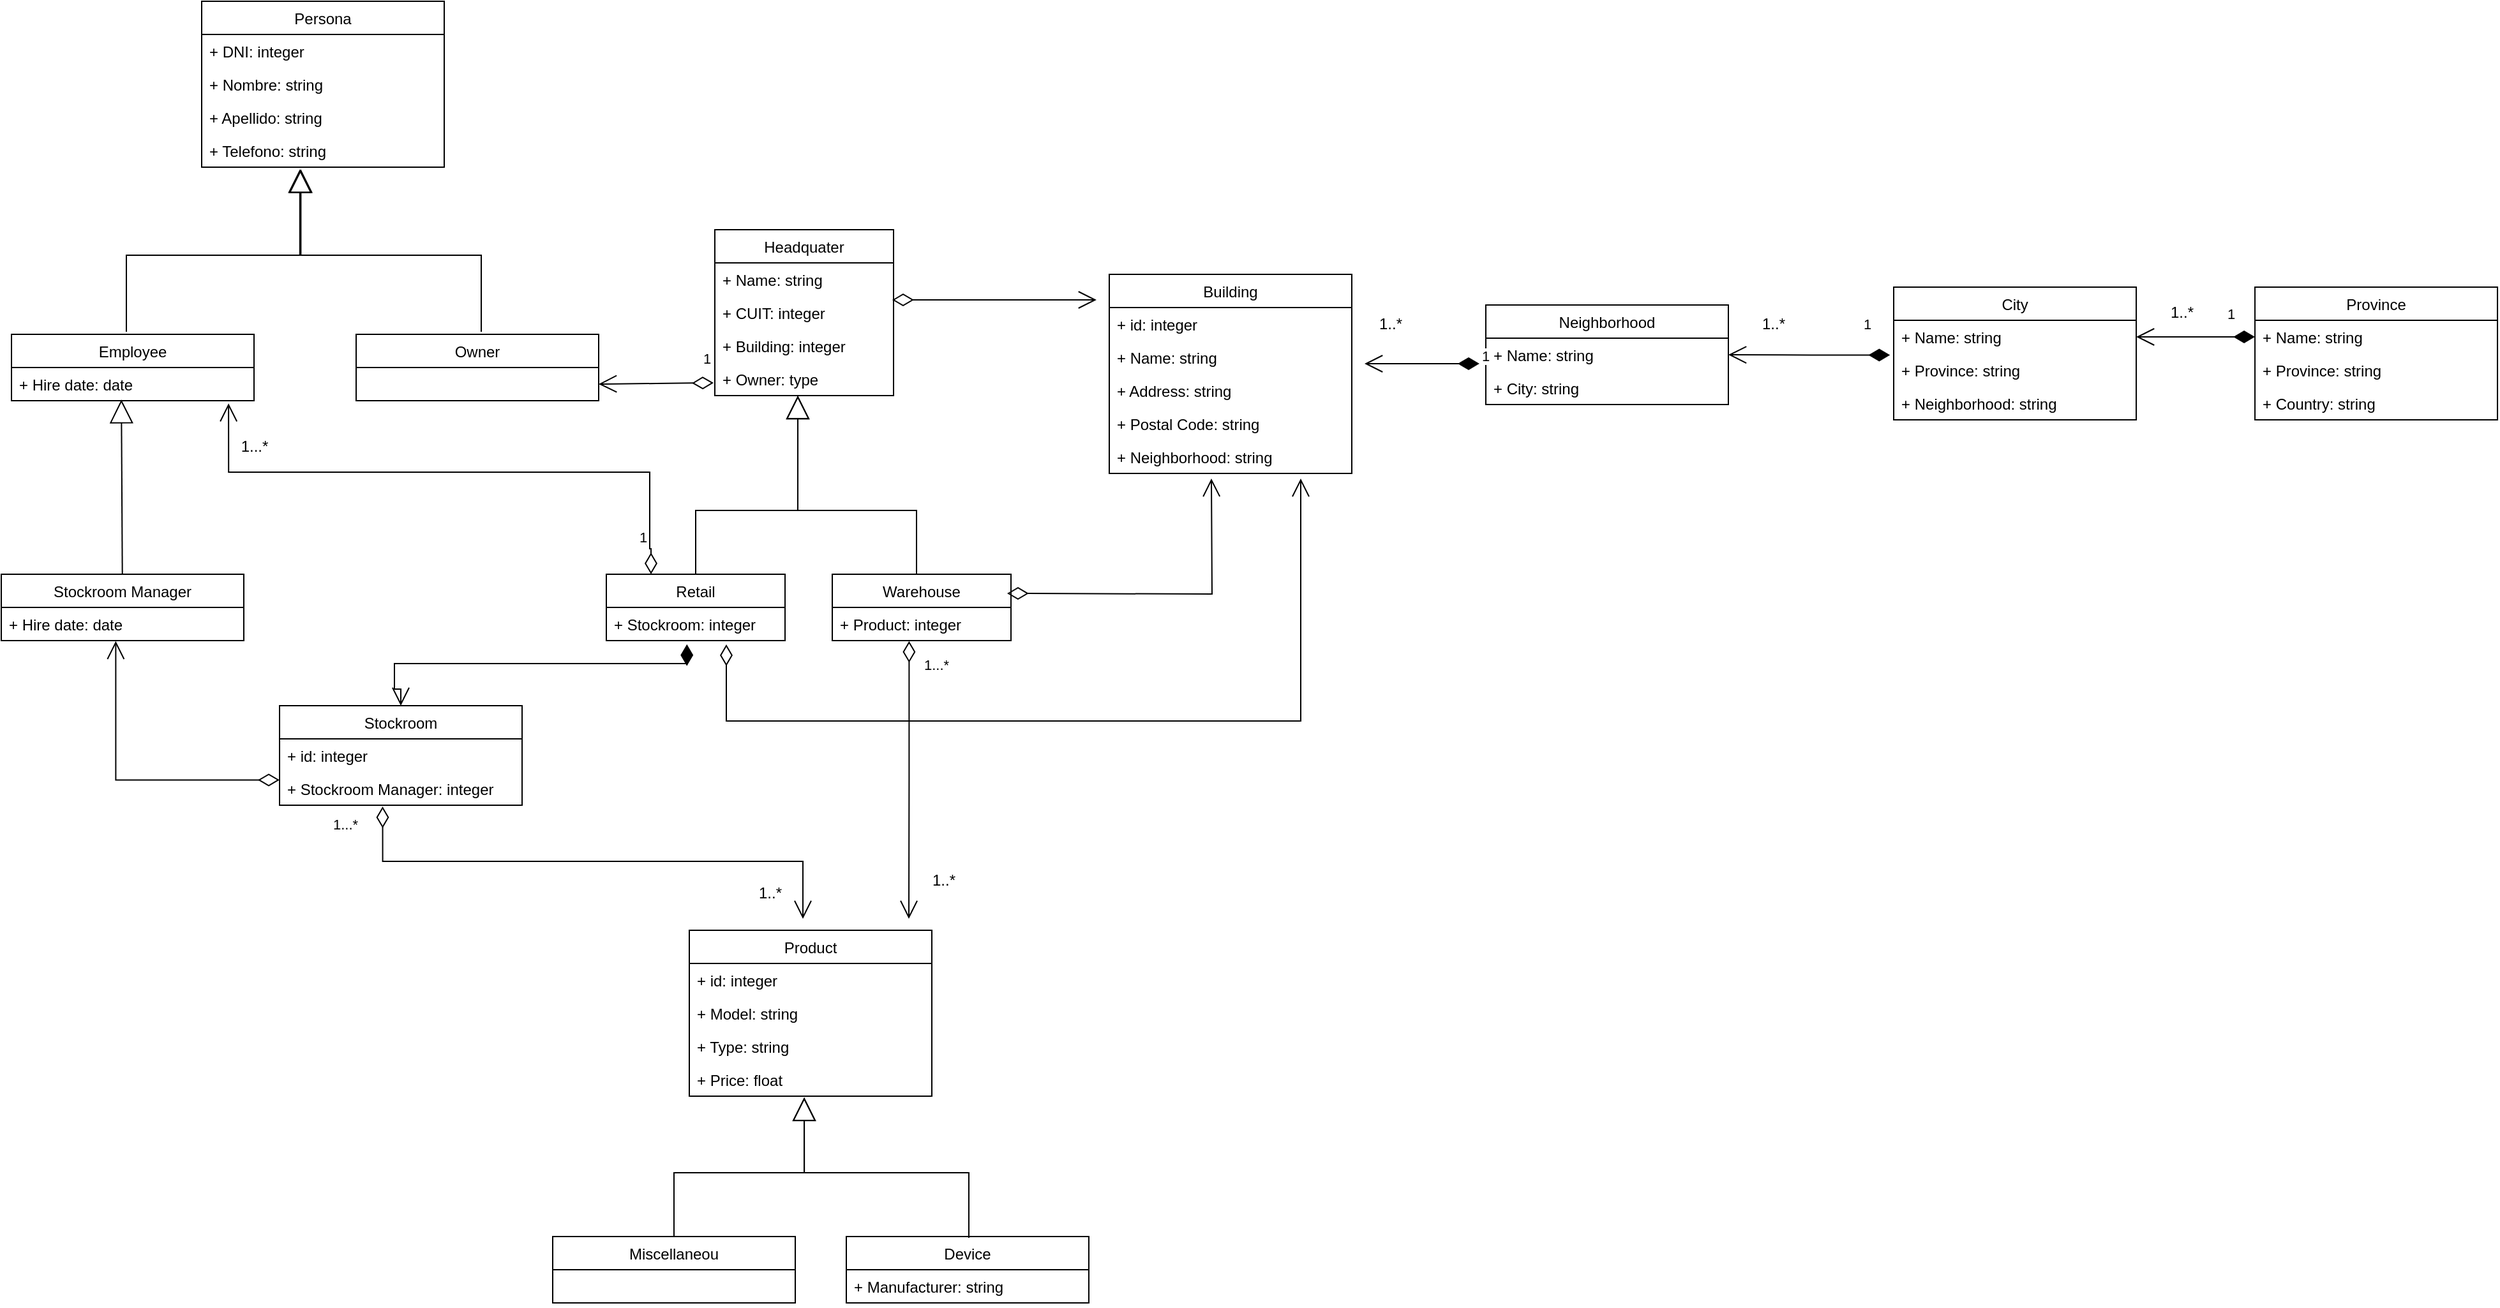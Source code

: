 <mxfile version="20.2.0" type="device"><diagram id="C5RBs43oDa-KdzZeNtuy" name="Page-1"><mxGraphModel dx="2556" dy="2247" grid="1" gridSize="10" guides="1" tooltips="1" connect="1" arrows="1" fold="1" page="1" pageScale="1" pageWidth="827" pageHeight="1169" math="0" shadow="0"><root><mxCell id="WIyWlLk6GJQsqaUBKTNV-0"/><mxCell id="WIyWlLk6GJQsqaUBKTNV-1" parent="WIyWlLk6GJQsqaUBKTNV-0"/><mxCell id="0PK0ICvFkEbnGBf6CsSc-0" value="Headquater" style="swimlane;fontStyle=0;childLayout=stackLayout;horizontal=1;startSize=26;fillColor=none;horizontalStack=0;resizeParent=1;resizeParentMax=0;resizeLast=0;collapsible=1;marginBottom=0;" vertex="1" parent="WIyWlLk6GJQsqaUBKTNV-1"><mxGeometry x="651" y="-925" width="140" height="130" as="geometry"/></mxCell><mxCell id="0PK0ICvFkEbnGBf6CsSc-1" value="+ Name: string" style="text;strokeColor=none;fillColor=none;align=left;verticalAlign=top;spacingLeft=4;spacingRight=4;overflow=hidden;rotatable=0;points=[[0,0.5],[1,0.5]];portConstraint=eastwest;" vertex="1" parent="0PK0ICvFkEbnGBf6CsSc-0"><mxGeometry y="26" width="140" height="26" as="geometry"/></mxCell><mxCell id="0PK0ICvFkEbnGBf6CsSc-2" value="+ CUIT: integer" style="text;strokeColor=none;fillColor=none;align=left;verticalAlign=top;spacingLeft=4;spacingRight=4;overflow=hidden;rotatable=0;points=[[0,0.5],[1,0.5]];portConstraint=eastwest;" vertex="1" parent="0PK0ICvFkEbnGBf6CsSc-0"><mxGeometry y="52" width="140" height="26" as="geometry"/></mxCell><mxCell id="0PK0ICvFkEbnGBf6CsSc-3" value="+ Building: integer" style="text;strokeColor=none;fillColor=none;align=left;verticalAlign=top;spacingLeft=4;spacingRight=4;overflow=hidden;rotatable=0;points=[[0,0.5],[1,0.5]];portConstraint=eastwest;" vertex="1" parent="0PK0ICvFkEbnGBf6CsSc-0"><mxGeometry y="78" width="140" height="26" as="geometry"/></mxCell><mxCell id="0PK0ICvFkEbnGBf6CsSc-4" value="+ Owner: type" style="text;strokeColor=none;fillColor=none;align=left;verticalAlign=top;spacingLeft=4;spacingRight=4;overflow=hidden;rotatable=0;points=[[0,0.5],[1,0.5]];portConstraint=eastwest;" vertex="1" parent="0PK0ICvFkEbnGBf6CsSc-0"><mxGeometry y="104" width="140" height="26" as="geometry"/></mxCell><mxCell id="0PK0ICvFkEbnGBf6CsSc-5" value="Retail" style="swimlane;fontStyle=0;childLayout=stackLayout;horizontal=1;startSize=26;fillColor=none;horizontalStack=0;resizeParent=1;resizeParentMax=0;resizeLast=0;collapsible=1;marginBottom=0;" vertex="1" parent="WIyWlLk6GJQsqaUBKTNV-1"><mxGeometry x="566" y="-655" width="140" height="52" as="geometry"/></mxCell><mxCell id="0PK0ICvFkEbnGBf6CsSc-14" value="+ Stockroom: integer" style="text;strokeColor=none;fillColor=none;align=left;verticalAlign=top;spacingLeft=4;spacingRight=4;overflow=hidden;rotatable=0;points=[[0,0.5],[1,0.5]];portConstraint=eastwest;" vertex="1" parent="0PK0ICvFkEbnGBf6CsSc-5"><mxGeometry y="26" width="140" height="26" as="geometry"/></mxCell><mxCell id="0PK0ICvFkEbnGBf6CsSc-11" value="Stockroom" style="swimlane;fontStyle=0;childLayout=stackLayout;horizontal=1;startSize=26;fillColor=none;horizontalStack=0;resizeParent=1;resizeParentMax=0;resizeLast=0;collapsible=1;marginBottom=0;" vertex="1" parent="WIyWlLk6GJQsqaUBKTNV-1"><mxGeometry x="310" y="-552" width="190" height="78" as="geometry"/></mxCell><mxCell id="0PK0ICvFkEbnGBf6CsSc-12" value="+ id: integer" style="text;strokeColor=none;fillColor=none;align=left;verticalAlign=top;spacingLeft=4;spacingRight=4;overflow=hidden;rotatable=0;points=[[0,0.5],[1,0.5]];portConstraint=eastwest;" vertex="1" parent="0PK0ICvFkEbnGBf6CsSc-11"><mxGeometry y="26" width="190" height="26" as="geometry"/></mxCell><mxCell id="0PK0ICvFkEbnGBf6CsSc-13" value="+ Stockroom Manager: integer" style="text;strokeColor=none;fillColor=none;align=left;verticalAlign=top;spacingLeft=4;spacingRight=4;overflow=hidden;rotatable=0;points=[[0,0.5],[1,0.5]];portConstraint=eastwest;" vertex="1" parent="0PK0ICvFkEbnGBf6CsSc-11"><mxGeometry y="52" width="190" height="26" as="geometry"/></mxCell><mxCell id="0PK0ICvFkEbnGBf6CsSc-15" value="Persona" style="swimlane;fontStyle=0;childLayout=stackLayout;horizontal=1;startSize=26;fillColor=none;horizontalStack=0;resizeParent=1;resizeParentMax=0;resizeLast=0;collapsible=1;marginBottom=0;" vertex="1" parent="WIyWlLk6GJQsqaUBKTNV-1"><mxGeometry x="249" y="-1104" width="190" height="130" as="geometry"/></mxCell><mxCell id="0PK0ICvFkEbnGBf6CsSc-16" value="+ DNI: integer" style="text;strokeColor=none;fillColor=none;align=left;verticalAlign=top;spacingLeft=4;spacingRight=4;overflow=hidden;rotatable=0;points=[[0,0.5],[1,0.5]];portConstraint=eastwest;" vertex="1" parent="0PK0ICvFkEbnGBf6CsSc-15"><mxGeometry y="26" width="190" height="26" as="geometry"/></mxCell><mxCell id="0PK0ICvFkEbnGBf6CsSc-17" value="+ Nombre: string" style="text;strokeColor=none;fillColor=none;align=left;verticalAlign=top;spacingLeft=4;spacingRight=4;overflow=hidden;rotatable=0;points=[[0,0.5],[1,0.5]];portConstraint=eastwest;" vertex="1" parent="0PK0ICvFkEbnGBf6CsSc-15"><mxGeometry y="52" width="190" height="26" as="geometry"/></mxCell><mxCell id="0PK0ICvFkEbnGBf6CsSc-18" value="+ Apellido: string" style="text;strokeColor=none;fillColor=none;align=left;verticalAlign=top;spacingLeft=4;spacingRight=4;overflow=hidden;rotatable=0;points=[[0,0.5],[1,0.5]];portConstraint=eastwest;" vertex="1" parent="0PK0ICvFkEbnGBf6CsSc-15"><mxGeometry y="78" width="190" height="26" as="geometry"/></mxCell><mxCell id="0PK0ICvFkEbnGBf6CsSc-19" value="+ Telefono: string" style="text;strokeColor=none;fillColor=none;align=left;verticalAlign=top;spacingLeft=4;spacingRight=4;overflow=hidden;rotatable=0;points=[[0,0.5],[1,0.5]];portConstraint=eastwest;" vertex="1" parent="0PK0ICvFkEbnGBf6CsSc-15"><mxGeometry y="104" width="190" height="26" as="geometry"/></mxCell><mxCell id="0PK0ICvFkEbnGBf6CsSc-20" value="Product" style="swimlane;fontStyle=0;childLayout=stackLayout;horizontal=1;startSize=26;fillColor=none;horizontalStack=0;resizeParent=1;resizeParentMax=0;resizeLast=0;collapsible=1;marginBottom=0;" vertex="1" parent="WIyWlLk6GJQsqaUBKTNV-1"><mxGeometry x="631" y="-376" width="190" height="130" as="geometry"/></mxCell><mxCell id="0PK0ICvFkEbnGBf6CsSc-21" value="+ id: integer" style="text;strokeColor=none;fillColor=none;align=left;verticalAlign=top;spacingLeft=4;spacingRight=4;overflow=hidden;rotatable=0;points=[[0,0.5],[1,0.5]];portConstraint=eastwest;" vertex="1" parent="0PK0ICvFkEbnGBf6CsSc-20"><mxGeometry y="26" width="190" height="26" as="geometry"/></mxCell><mxCell id="0PK0ICvFkEbnGBf6CsSc-53" value="+ Model: string" style="text;strokeColor=none;fillColor=none;align=left;verticalAlign=top;spacingLeft=4;spacingRight=4;overflow=hidden;rotatable=0;points=[[0,0.5],[1,0.5]];portConstraint=eastwest;" vertex="1" parent="0PK0ICvFkEbnGBf6CsSc-20"><mxGeometry y="52" width="190" height="26" as="geometry"/></mxCell><mxCell id="0PK0ICvFkEbnGBf6CsSc-66" value="+ Type: string" style="text;strokeColor=none;fillColor=none;align=left;verticalAlign=top;spacingLeft=4;spacingRight=4;overflow=hidden;rotatable=0;points=[[0,0.5],[1,0.5]];portConstraint=eastwest;" vertex="1" parent="0PK0ICvFkEbnGBf6CsSc-20"><mxGeometry y="78" width="190" height="26" as="geometry"/></mxCell><mxCell id="0PK0ICvFkEbnGBf6CsSc-65" value="+ Price: float" style="text;strokeColor=none;fillColor=none;align=left;verticalAlign=top;spacingLeft=4;spacingRight=4;overflow=hidden;rotatable=0;points=[[0,0.5],[1,0.5]];portConstraint=eastwest;" vertex="1" parent="0PK0ICvFkEbnGBf6CsSc-20"><mxGeometry y="104" width="190" height="26" as="geometry"/></mxCell><mxCell id="0PK0ICvFkEbnGBf6CsSc-23" value="Owner" style="swimlane;fontStyle=0;childLayout=stackLayout;horizontal=1;startSize=26;fillColor=none;horizontalStack=0;resizeParent=1;resizeParentMax=0;resizeLast=0;collapsible=1;marginBottom=0;" vertex="1" parent="WIyWlLk6GJQsqaUBKTNV-1"><mxGeometry x="370" y="-843" width="190" height="52" as="geometry"/></mxCell><mxCell id="0PK0ICvFkEbnGBf6CsSc-28" value="Employee" style="swimlane;fontStyle=0;childLayout=stackLayout;horizontal=1;startSize=26;fillColor=none;horizontalStack=0;resizeParent=1;resizeParentMax=0;resizeLast=0;collapsible=1;marginBottom=0;" vertex="1" parent="WIyWlLk6GJQsqaUBKTNV-1"><mxGeometry x="100" y="-843" width="190" height="52" as="geometry"/></mxCell><mxCell id="0PK0ICvFkEbnGBf6CsSc-32" value="+ Hire date: date" style="text;strokeColor=none;fillColor=none;align=left;verticalAlign=top;spacingLeft=4;spacingRight=4;overflow=hidden;rotatable=0;points=[[0,0.5],[1,0.5]];portConstraint=eastwest;" vertex="1" parent="0PK0ICvFkEbnGBf6CsSc-28"><mxGeometry y="26" width="190" height="26" as="geometry"/></mxCell><mxCell id="0PK0ICvFkEbnGBf6CsSc-33" value="Building" style="swimlane;fontStyle=0;childLayout=stackLayout;horizontal=1;startSize=26;fillColor=none;horizontalStack=0;resizeParent=1;resizeParentMax=0;resizeLast=0;collapsible=1;marginBottom=0;" vertex="1" parent="WIyWlLk6GJQsqaUBKTNV-1"><mxGeometry x="960" y="-890" width="190" height="156" as="geometry"/></mxCell><mxCell id="0PK0ICvFkEbnGBf6CsSc-34" value="+ id: integer" style="text;strokeColor=none;fillColor=none;align=left;verticalAlign=top;spacingLeft=4;spacingRight=4;overflow=hidden;rotatable=0;points=[[0,0.5],[1,0.5]];portConstraint=eastwest;" vertex="1" parent="0PK0ICvFkEbnGBf6CsSc-33"><mxGeometry y="26" width="190" height="26" as="geometry"/></mxCell><mxCell id="0PK0ICvFkEbnGBf6CsSc-58" value="+ Name: string" style="text;strokeColor=none;fillColor=none;align=left;verticalAlign=top;spacingLeft=4;spacingRight=4;overflow=hidden;rotatable=0;points=[[0,0.5],[1,0.5]];portConstraint=eastwest;" vertex="1" parent="0PK0ICvFkEbnGBf6CsSc-33"><mxGeometry y="52" width="190" height="26" as="geometry"/></mxCell><mxCell id="0PK0ICvFkEbnGBf6CsSc-35" value="+ Address: string" style="text;strokeColor=none;fillColor=none;align=left;verticalAlign=top;spacingLeft=4;spacingRight=4;overflow=hidden;rotatable=0;points=[[0,0.5],[1,0.5]];portConstraint=eastwest;" vertex="1" parent="0PK0ICvFkEbnGBf6CsSc-33"><mxGeometry y="78" width="190" height="26" as="geometry"/></mxCell><mxCell id="0PK0ICvFkEbnGBf6CsSc-63" value="+ Postal Code: string" style="text;strokeColor=none;fillColor=none;align=left;verticalAlign=top;spacingLeft=4;spacingRight=4;overflow=hidden;rotatable=0;points=[[0,0.5],[1,0.5]];portConstraint=eastwest;" vertex="1" parent="0PK0ICvFkEbnGBf6CsSc-33"><mxGeometry y="104" width="190" height="26" as="geometry"/></mxCell><mxCell id="0PK0ICvFkEbnGBf6CsSc-36" value="+ Neighborhood: string" style="text;strokeColor=none;fillColor=none;align=left;verticalAlign=top;spacingLeft=4;spacingRight=4;overflow=hidden;rotatable=0;points=[[0,0.5],[1,0.5]];portConstraint=eastwest;" vertex="1" parent="0PK0ICvFkEbnGBf6CsSc-33"><mxGeometry y="130" width="190" height="26" as="geometry"/></mxCell><mxCell id="0PK0ICvFkEbnGBf6CsSc-37" value="Stockroom Manager" style="swimlane;fontStyle=0;childLayout=stackLayout;horizontal=1;startSize=26;fillColor=none;horizontalStack=0;resizeParent=1;resizeParentMax=0;resizeLast=0;collapsible=1;marginBottom=0;" vertex="1" parent="WIyWlLk6GJQsqaUBKTNV-1"><mxGeometry x="92" y="-655" width="190" height="52" as="geometry"/></mxCell><mxCell id="0PK0ICvFkEbnGBf6CsSc-64" value="+ Hire date: date" style="text;strokeColor=none;fillColor=none;align=left;verticalAlign=top;spacingLeft=4;spacingRight=4;overflow=hidden;rotatable=0;points=[[0,0.5],[1,0.5]];portConstraint=eastwest;" vertex="1" parent="0PK0ICvFkEbnGBf6CsSc-37"><mxGeometry y="26" width="190" height="26" as="geometry"/></mxCell><mxCell id="0PK0ICvFkEbnGBf6CsSc-44" value="Device" style="swimlane;fontStyle=0;childLayout=stackLayout;horizontal=1;startSize=26;fillColor=none;horizontalStack=0;resizeParent=1;resizeParentMax=0;resizeLast=0;collapsible=1;marginBottom=0;" vertex="1" parent="WIyWlLk6GJQsqaUBKTNV-1"><mxGeometry x="754" y="-136" width="190" height="52" as="geometry"/></mxCell><mxCell id="0PK0ICvFkEbnGBf6CsSc-47" value="+ Manufacturer: string" style="text;strokeColor=none;fillColor=none;align=left;verticalAlign=top;spacingLeft=4;spacingRight=4;overflow=hidden;rotatable=0;points=[[0,0.5],[1,0.5]];portConstraint=eastwest;" vertex="1" parent="0PK0ICvFkEbnGBf6CsSc-44"><mxGeometry y="26" width="190" height="26" as="geometry"/></mxCell><mxCell id="0PK0ICvFkEbnGBf6CsSc-49" value="Miscellaneou" style="swimlane;fontStyle=0;childLayout=stackLayout;horizontal=1;startSize=26;fillColor=none;horizontalStack=0;resizeParent=1;resizeParentMax=0;resizeLast=0;collapsible=1;marginBottom=0;" vertex="1" parent="WIyWlLk6GJQsqaUBKTNV-1"><mxGeometry x="524" y="-136" width="190" height="52" as="geometry"/></mxCell><mxCell id="0PK0ICvFkEbnGBf6CsSc-54" value="City" style="swimlane;fontStyle=0;childLayout=stackLayout;horizontal=1;startSize=26;fillColor=none;horizontalStack=0;resizeParent=1;resizeParentMax=0;resizeLast=0;collapsible=1;marginBottom=0;" vertex="1" parent="WIyWlLk6GJQsqaUBKTNV-1"><mxGeometry x="1574.53" y="-880" width="190" height="104" as="geometry"/></mxCell><mxCell id="0PK0ICvFkEbnGBf6CsSc-55" value="+ Name: string" style="text;strokeColor=none;fillColor=none;align=left;verticalAlign=top;spacingLeft=4;spacingRight=4;overflow=hidden;rotatable=0;points=[[0,0.5],[1,0.5]];portConstraint=eastwest;" vertex="1" parent="0PK0ICvFkEbnGBf6CsSc-54"><mxGeometry y="26" width="190" height="26" as="geometry"/></mxCell><mxCell id="0PK0ICvFkEbnGBf6CsSc-57" value="+ Province: string" style="text;strokeColor=none;fillColor=none;align=left;verticalAlign=top;spacingLeft=4;spacingRight=4;overflow=hidden;rotatable=0;points=[[0,0.5],[1,0.5]];portConstraint=eastwest;" vertex="1" parent="0PK0ICvFkEbnGBf6CsSc-54"><mxGeometry y="52" width="190" height="26" as="geometry"/></mxCell><mxCell id="0PK0ICvFkEbnGBf6CsSc-99" value="+ Neighborhood: string" style="text;strokeColor=none;fillColor=none;align=left;verticalAlign=top;spacingLeft=4;spacingRight=4;overflow=hidden;rotatable=0;points=[[0,0.5],[1,0.5]];portConstraint=eastwest;" vertex="1" parent="0PK0ICvFkEbnGBf6CsSc-54"><mxGeometry y="78" width="190" height="26" as="geometry"/></mxCell><mxCell id="0PK0ICvFkEbnGBf6CsSc-59" value="Province" style="swimlane;fontStyle=0;childLayout=stackLayout;horizontal=1;startSize=26;fillColor=none;horizontalStack=0;resizeParent=1;resizeParentMax=0;resizeLast=0;collapsible=1;marginBottom=0;" vertex="1" parent="WIyWlLk6GJQsqaUBKTNV-1"><mxGeometry x="1857.53" y="-880" width="190" height="104" as="geometry"/></mxCell><mxCell id="0PK0ICvFkEbnGBf6CsSc-60" value="+ Name: string" style="text;strokeColor=none;fillColor=none;align=left;verticalAlign=top;spacingLeft=4;spacingRight=4;overflow=hidden;rotatable=0;points=[[0,0.5],[1,0.5]];portConstraint=eastwest;" vertex="1" parent="0PK0ICvFkEbnGBf6CsSc-59"><mxGeometry y="26" width="190" height="26" as="geometry"/></mxCell><mxCell id="0PK0ICvFkEbnGBf6CsSc-61" value="+ Province: string" style="text;strokeColor=none;fillColor=none;align=left;verticalAlign=top;spacingLeft=4;spacingRight=4;overflow=hidden;rotatable=0;points=[[0,0.5],[1,0.5]];portConstraint=eastwest;" vertex="1" parent="0PK0ICvFkEbnGBf6CsSc-59"><mxGeometry y="52" width="190" height="26" as="geometry"/></mxCell><mxCell id="0PK0ICvFkEbnGBf6CsSc-62" value="+ Country: string" style="text;strokeColor=none;fillColor=none;align=left;verticalAlign=top;spacingLeft=4;spacingRight=4;overflow=hidden;rotatable=0;points=[[0,0.5],[1,0.5]];portConstraint=eastwest;" vertex="1" parent="0PK0ICvFkEbnGBf6CsSc-59"><mxGeometry y="78" width="190" height="26" as="geometry"/></mxCell><mxCell id="0PK0ICvFkEbnGBf6CsSc-67" value="" style="endArrow=block;endSize=16;endFill=0;html=1;rounded=0;exitX=0.5;exitY=0;exitDx=0;exitDy=0;edgeStyle=orthogonalEdgeStyle;" edge="1" parent="WIyWlLk6GJQsqaUBKTNV-1" source="0PK0ICvFkEbnGBf6CsSc-5"><mxGeometry width="160" relative="1" as="geometry"><mxPoint x="729" y="-678" as="sourcePoint"/><mxPoint x="716" y="-795" as="targetPoint"/><Array as="points"><mxPoint x="636" y="-705"/><mxPoint x="716" y="-705"/></Array></mxGeometry></mxCell><mxCell id="0PK0ICvFkEbnGBf6CsSc-68" value="Warehouse" style="swimlane;fontStyle=0;childLayout=stackLayout;horizontal=1;startSize=26;fillColor=none;horizontalStack=0;resizeParent=1;resizeParentMax=0;resizeLast=0;collapsible=1;marginBottom=0;" vertex="1" parent="WIyWlLk6GJQsqaUBKTNV-1"><mxGeometry x="743" y="-655" width="140" height="52" as="geometry"/></mxCell><mxCell id="0PK0ICvFkEbnGBf6CsSc-69" value="+ Product: integer" style="text;strokeColor=none;fillColor=none;align=left;verticalAlign=top;spacingLeft=4;spacingRight=4;overflow=hidden;rotatable=0;points=[[0,0.5],[1,0.5]];portConstraint=eastwest;" vertex="1" parent="0PK0ICvFkEbnGBf6CsSc-68"><mxGeometry y="26" width="140" height="26" as="geometry"/></mxCell><mxCell id="0PK0ICvFkEbnGBf6CsSc-71" value="" style="endArrow=block;endSize=16;endFill=0;html=1;rounded=0;entryX=0.409;entryY=1.061;entryDx=0;entryDy=0;entryPerimeter=0;edgeStyle=orthogonalEdgeStyle;" edge="1" parent="WIyWlLk6GJQsqaUBKTNV-1" target="0PK0ICvFkEbnGBf6CsSc-19"><mxGeometry width="160" relative="1" as="geometry"><mxPoint x="190" y="-845" as="sourcePoint"/><mxPoint x="530" y="-885" as="targetPoint"/><Array as="points"><mxPoint x="190" y="-905"/><mxPoint x="327" y="-905"/></Array></mxGeometry></mxCell><mxCell id="0PK0ICvFkEbnGBf6CsSc-73" value="" style="endArrow=block;endSize=16;endFill=0;html=1;rounded=0;entryX=0.389;entryY=1.061;entryDx=0;entryDy=0;entryPerimeter=0;edgeStyle=orthogonalEdgeStyle;" edge="1" parent="WIyWlLk6GJQsqaUBKTNV-1"><mxGeometry width="160" relative="1" as="geometry"><mxPoint x="468" y="-845" as="sourcePoint"/><mxPoint x="325.91" y="-972.414" as="targetPoint"/><Array as="points"><mxPoint x="468" y="-905"/><mxPoint x="326" y="-905"/></Array></mxGeometry></mxCell><mxCell id="0PK0ICvFkEbnGBf6CsSc-74" value="" style="endArrow=block;endSize=16;endFill=0;html=1;rounded=0;edgeStyle=orthogonalEdgeStyle;" edge="1" parent="WIyWlLk6GJQsqaUBKTNV-1"><mxGeometry x="0.058" y="5" width="160" relative="1" as="geometry"><mxPoint x="809" y="-655" as="sourcePoint"/><mxPoint x="716.037" y="-795" as="targetPoint"/><Array as="points"><mxPoint x="809" y="-705"/><mxPoint x="716" y="-705"/></Array><mxPoint as="offset"/></mxGeometry></mxCell><mxCell id="0PK0ICvFkEbnGBf6CsSc-75" value="" style="endArrow=block;endSize=16;endFill=0;html=1;rounded=0;entryX=0.453;entryY=0.968;entryDx=0;entryDy=0;entryPerimeter=0;" edge="1" parent="WIyWlLk6GJQsqaUBKTNV-1" source="0PK0ICvFkEbnGBf6CsSc-37" target="0PK0ICvFkEbnGBf6CsSc-32"><mxGeometry width="160" relative="1" as="geometry"><mxPoint x="160" y="-695" as="sourcePoint"/><mxPoint x="320" y="-695" as="targetPoint"/></mxGeometry></mxCell><mxCell id="0PK0ICvFkEbnGBf6CsSc-76" value="" style="endArrow=block;endSize=16;endFill=0;html=1;rounded=0;entryX=0.474;entryY=1.032;entryDx=0;entryDy=0;entryPerimeter=0;exitX=0.5;exitY=0;exitDx=0;exitDy=0;edgeStyle=orthogonalEdgeStyle;" edge="1" parent="WIyWlLk6GJQsqaUBKTNV-1" source="0PK0ICvFkEbnGBf6CsSc-49" target="0PK0ICvFkEbnGBf6CsSc-65"><mxGeometry width="160" relative="1" as="geometry"><mxPoint x="564" y="24" as="sourcePoint"/><mxPoint x="724" y="24" as="targetPoint"/><Array as="points"><mxPoint x="619" y="-186"/><mxPoint x="721" y="-186"/></Array></mxGeometry></mxCell><mxCell id="0PK0ICvFkEbnGBf6CsSc-77" value="" style="endArrow=block;endSize=16;endFill=0;html=1;rounded=0;exitX=0.5;exitY=0;exitDx=0;exitDy=0;edgeStyle=orthogonalEdgeStyle;" edge="1" parent="WIyWlLk6GJQsqaUBKTNV-1"><mxGeometry width="160" relative="1" as="geometry"><mxPoint x="850" y="-135" as="sourcePoint"/><mxPoint x="721" y="-245" as="targetPoint"/><Array as="points"><mxPoint x="850" y="-186"/><mxPoint x="721" y="-186"/></Array></mxGeometry></mxCell><mxCell id="0PK0ICvFkEbnGBf6CsSc-78" value="1" style="endArrow=open;html=1;endSize=12;startArrow=diamondThin;startSize=14;startFill=0;edgeStyle=orthogonalEdgeStyle;align=left;verticalAlign=bottom;rounded=0;entryX=1;entryY=0.75;entryDx=0;entryDy=0;" edge="1" parent="WIyWlLk6GJQsqaUBKTNV-1" target="0PK0ICvFkEbnGBf6CsSc-23"><mxGeometry x="-0.78" y="-10" relative="1" as="geometry"><mxPoint x="650" y="-805" as="sourcePoint"/><mxPoint x="660" y="-905" as="targetPoint"/><mxPoint as="offset"/></mxGeometry></mxCell><mxCell id="0PK0ICvFkEbnGBf6CsSc-79" value="1" style="endArrow=open;html=1;endSize=12;startArrow=diamondThin;startSize=14;startFill=0;edgeStyle=orthogonalEdgeStyle;align=left;verticalAlign=bottom;rounded=0;exitX=0.25;exitY=0;exitDx=0;exitDy=0;entryX=0.895;entryY=1.082;entryDx=0;entryDy=0;entryPerimeter=0;" edge="1" parent="WIyWlLk6GJQsqaUBKTNV-1" source="0PK0ICvFkEbnGBf6CsSc-5" target="0PK0ICvFkEbnGBf6CsSc-32"><mxGeometry x="-0.907" y="10" relative="1" as="geometry"><mxPoint x="580" y="-675" as="sourcePoint"/><mxPoint x="290" y="-785" as="targetPoint"/><Array as="points"><mxPoint x="601" y="-675"/><mxPoint x="600" y="-675"/><mxPoint x="600" y="-735"/><mxPoint x="270" y="-735"/></Array><mxPoint as="offset"/></mxGeometry></mxCell><mxCell id="0PK0ICvFkEbnGBf6CsSc-80" value="" style="endArrow=open;html=1;endSize=12;startArrow=diamondThin;startSize=14;startFill=1;edgeStyle=orthogonalEdgeStyle;align=left;verticalAlign=bottom;rounded=0;exitX=0.451;exitY=1.111;exitDx=0;exitDy=0;exitPerimeter=0;entryX=0.5;entryY=0;entryDx=0;entryDy=0;" edge="1" parent="WIyWlLk6GJQsqaUBKTNV-1" source="0PK0ICvFkEbnGBf6CsSc-14" target="0PK0ICvFkEbnGBf6CsSc-11"><mxGeometry x="-0.892" y="15" relative="1" as="geometry"><mxPoint x="410" y="-585" as="sourcePoint"/><mxPoint x="400.06" y="-566.29" as="targetPoint"/><Array as="points"><mxPoint x="629" y="-585"/><mxPoint x="400" y="-585"/><mxPoint x="400" y="-565"/><mxPoint x="405" y="-565"/></Array><mxPoint x="1" as="offset"/></mxGeometry></mxCell><mxCell id="0PK0ICvFkEbnGBf6CsSc-81" value="" style="endArrow=open;html=1;endSize=12;startArrow=diamondThin;startSize=14;startFill=0;edgeStyle=orthogonalEdgeStyle;align=left;verticalAlign=bottom;rounded=0;entryX=0.472;entryY=1.014;entryDx=0;entryDy=0;entryPerimeter=0;exitX=0;exitY=0.239;exitDx=0;exitDy=0;exitPerimeter=0;" edge="1" parent="WIyWlLk6GJQsqaUBKTNV-1" source="0PK0ICvFkEbnGBf6CsSc-13" target="0PK0ICvFkEbnGBf6CsSc-64"><mxGeometry x="-0.764" y="-8" relative="1" as="geometry"><mxPoint x="280" y="-505" as="sourcePoint"/><mxPoint x="370" y="-475" as="targetPoint"/><mxPoint as="offset"/></mxGeometry></mxCell><mxCell id="0PK0ICvFkEbnGBf6CsSc-82" value="1...*" style="endArrow=open;html=1;endSize=12;startArrow=diamondThin;startSize=14;startFill=0;edgeStyle=orthogonalEdgeStyle;align=left;verticalAlign=bottom;rounded=0;exitX=0.425;exitY=1.04;exitDx=0;exitDy=0;exitPerimeter=0;" edge="1" parent="WIyWlLk6GJQsqaUBKTNV-1" source="0PK0ICvFkEbnGBf6CsSc-13"><mxGeometry x="-0.89" y="-41" relative="1" as="geometry"><mxPoint x="370" y="-425" as="sourcePoint"/><mxPoint x="720" y="-385" as="targetPoint"/><Array as="points"><mxPoint x="391" y="-430"/><mxPoint x="720" y="-430"/></Array><mxPoint as="offset"/></mxGeometry></mxCell><mxCell id="0PK0ICvFkEbnGBf6CsSc-83" value="1...*" style="endArrow=open;html=1;endSize=12;startArrow=diamondThin;startSize=14;startFill=0;edgeStyle=orthogonalEdgeStyle;align=left;verticalAlign=bottom;rounded=0;exitX=0.43;exitY=1.013;exitDx=0;exitDy=0;exitPerimeter=0;" edge="1" parent="WIyWlLk6GJQsqaUBKTNV-1" source="0PK0ICvFkEbnGBf6CsSc-69"><mxGeometry x="-0.746" y="10" relative="1" as="geometry"><mxPoint x="850" y="-545" as="sourcePoint"/><mxPoint x="803" y="-385" as="targetPoint"/><mxPoint as="offset"/></mxGeometry></mxCell><mxCell id="0PK0ICvFkEbnGBf6CsSc-84" value="1" style="endArrow=open;html=1;endSize=12;startArrow=diamondThin;startSize=14;startFill=1;edgeStyle=orthogonalEdgeStyle;align=left;verticalAlign=bottom;rounded=0;entryX=1;entryY=0.5;entryDx=0;entryDy=0;exitX=0;exitY=0.5;exitDx=0;exitDy=0;" edge="1" parent="WIyWlLk6GJQsqaUBKTNV-1" source="0PK0ICvFkEbnGBf6CsSc-60" target="0PK0ICvFkEbnGBf6CsSc-55"><mxGeometry x="-0.5" y="-9" relative="1" as="geometry"><mxPoint x="1804.53" y="-710" as="sourcePoint"/><mxPoint x="1964.53" y="-710" as="targetPoint"/><mxPoint as="offset"/></mxGeometry></mxCell><mxCell id="0PK0ICvFkEbnGBf6CsSc-85" value="1" style="endArrow=open;html=1;endSize=12;startArrow=diamondThin;startSize=14;startFill=1;edgeStyle=orthogonalEdgeStyle;align=left;verticalAlign=bottom;rounded=0;entryX=1;entryY=0.5;entryDx=0;entryDy=0;exitX=-0.015;exitY=1.046;exitDx=0;exitDy=0;exitPerimeter=0;" edge="1" parent="WIyWlLk6GJQsqaUBKTNV-1" source="0PK0ICvFkEbnGBf6CsSc-55" target="0PK0ICvFkEbnGBf6CsSc-97"><mxGeometry x="-0.642" y="-15" relative="1" as="geometry"><mxPoint x="1602.53" y="-672" as="sourcePoint"/><mxPoint x="1465.0" y="-826.412" as="targetPoint"/><mxPoint as="offset"/></mxGeometry></mxCell><mxCell id="0PK0ICvFkEbnGBf6CsSc-86" value="" style="endArrow=open;html=1;endSize=12;startArrow=diamondThin;startSize=14;startFill=0;edgeStyle=orthogonalEdgeStyle;align=left;verticalAlign=bottom;rounded=0;" edge="1" parent="WIyWlLk6GJQsqaUBKTNV-1"><mxGeometry x="-0.625" y="30" relative="1" as="geometry"><mxPoint x="790" y="-870" as="sourcePoint"/><mxPoint x="950" y="-870" as="targetPoint"/><mxPoint as="offset"/></mxGeometry></mxCell><mxCell id="0PK0ICvFkEbnGBf6CsSc-87" value="" style="endArrow=open;html=1;endSize=12;startArrow=diamondThin;startSize=14;startFill=0;edgeStyle=orthogonalEdgeStyle;align=left;verticalAlign=bottom;rounded=0;" edge="1" parent="WIyWlLk6GJQsqaUBKTNV-1"><mxGeometry x="-0.84" y="20" relative="1" as="geometry"><mxPoint x="880" y="-640" as="sourcePoint"/><mxPoint x="1040" y="-730" as="targetPoint"/><mxPoint as="offset"/></mxGeometry></mxCell><mxCell id="0PK0ICvFkEbnGBf6CsSc-88" value="" style="endArrow=open;html=1;endSize=12;startArrow=diamondThin;startSize=14;startFill=0;edgeStyle=orthogonalEdgeStyle;align=left;verticalAlign=bottom;rounded=0;" edge="1" parent="WIyWlLk6GJQsqaUBKTNV-1"><mxGeometry x="-0.943" y="10" relative="1" as="geometry"><mxPoint x="660" y="-600" as="sourcePoint"/><mxPoint x="1110" y="-730" as="targetPoint"/><Array as="points"><mxPoint x="660" y="-540"/><mxPoint x="1110" y="-540"/></Array><mxPoint as="offset"/></mxGeometry></mxCell><mxCell id="0PK0ICvFkEbnGBf6CsSc-91" value="1...*" style="text;html=1;align=center;verticalAlign=middle;resizable=0;points=[];autosize=1;strokeColor=none;fillColor=none;" vertex="1" parent="WIyWlLk6GJQsqaUBKTNV-1"><mxGeometry x="270" y="-770" width="40" height="30" as="geometry"/></mxCell><mxCell id="0PK0ICvFkEbnGBf6CsSc-92" value="1..*" style="text;html=1;align=center;verticalAlign=middle;resizable=0;points=[];autosize=1;strokeColor=none;fillColor=none;" vertex="1" parent="WIyWlLk6GJQsqaUBKTNV-1"><mxGeometry x="674" y="-420" width="40" height="30" as="geometry"/></mxCell><mxCell id="0PK0ICvFkEbnGBf6CsSc-93" value="1..*" style="text;html=1;align=center;verticalAlign=middle;resizable=0;points=[];autosize=1;strokeColor=none;fillColor=none;" vertex="1" parent="WIyWlLk6GJQsqaUBKTNV-1"><mxGeometry x="810" y="-430" width="40" height="30" as="geometry"/></mxCell><mxCell id="0PK0ICvFkEbnGBf6CsSc-95" value="1..*" style="text;html=1;align=center;verticalAlign=middle;resizable=0;points=[];autosize=1;strokeColor=none;fillColor=none;" vertex="1" parent="WIyWlLk6GJQsqaUBKTNV-1"><mxGeometry x="1460" y="-866" width="40" height="30" as="geometry"/></mxCell><mxCell id="0PK0ICvFkEbnGBf6CsSc-96" value="Neighborhood" style="swimlane;fontStyle=0;childLayout=stackLayout;horizontal=1;startSize=26;fillColor=none;horizontalStack=0;resizeParent=1;resizeParentMax=0;resizeLast=0;collapsible=1;marginBottom=0;" vertex="1" parent="WIyWlLk6GJQsqaUBKTNV-1"><mxGeometry x="1255" y="-866" width="190" height="78" as="geometry"/></mxCell><mxCell id="0PK0ICvFkEbnGBf6CsSc-97" value="+ Name: string" style="text;strokeColor=none;fillColor=none;align=left;verticalAlign=top;spacingLeft=4;spacingRight=4;overflow=hidden;rotatable=0;points=[[0,0.5],[1,0.5]];portConstraint=eastwest;" vertex="1" parent="0PK0ICvFkEbnGBf6CsSc-96"><mxGeometry y="26" width="190" height="26" as="geometry"/></mxCell><mxCell id="0PK0ICvFkEbnGBf6CsSc-98" value="+ City: string" style="text;strokeColor=none;fillColor=none;align=left;verticalAlign=top;spacingLeft=4;spacingRight=4;overflow=hidden;rotatable=0;points=[[0,0.5],[1,0.5]];portConstraint=eastwest;" vertex="1" parent="0PK0ICvFkEbnGBf6CsSc-96"><mxGeometry y="52" width="190" height="26" as="geometry"/></mxCell><mxCell id="0PK0ICvFkEbnGBf6CsSc-100" value="1..*" style="text;html=1;align=center;verticalAlign=middle;resizable=0;points=[];autosize=1;strokeColor=none;fillColor=none;" vertex="1" parent="WIyWlLk6GJQsqaUBKTNV-1"><mxGeometry x="1780" y="-875" width="40" height="30" as="geometry"/></mxCell><mxCell id="0PK0ICvFkEbnGBf6CsSc-102" value="1..*" style="text;html=1;align=center;verticalAlign=middle;resizable=0;points=[];autosize=1;strokeColor=none;fillColor=none;" vertex="1" parent="WIyWlLk6GJQsqaUBKTNV-1"><mxGeometry x="1160" y="-866" width="40" height="30" as="geometry"/></mxCell><mxCell id="0PK0ICvFkEbnGBf6CsSc-103" value="1" style="endArrow=open;html=1;endSize=12;startArrow=diamondThin;startSize=14;startFill=1;edgeStyle=orthogonalEdgeStyle;align=left;verticalAlign=bottom;rounded=0;" edge="1" parent="WIyWlLk6GJQsqaUBKTNV-1"><mxGeometry x="-1" y="3" relative="1" as="geometry"><mxPoint x="1250" y="-820" as="sourcePoint"/><mxPoint x="1160" y="-820" as="targetPoint"/></mxGeometry></mxCell></root></mxGraphModel></diagram></mxfile>